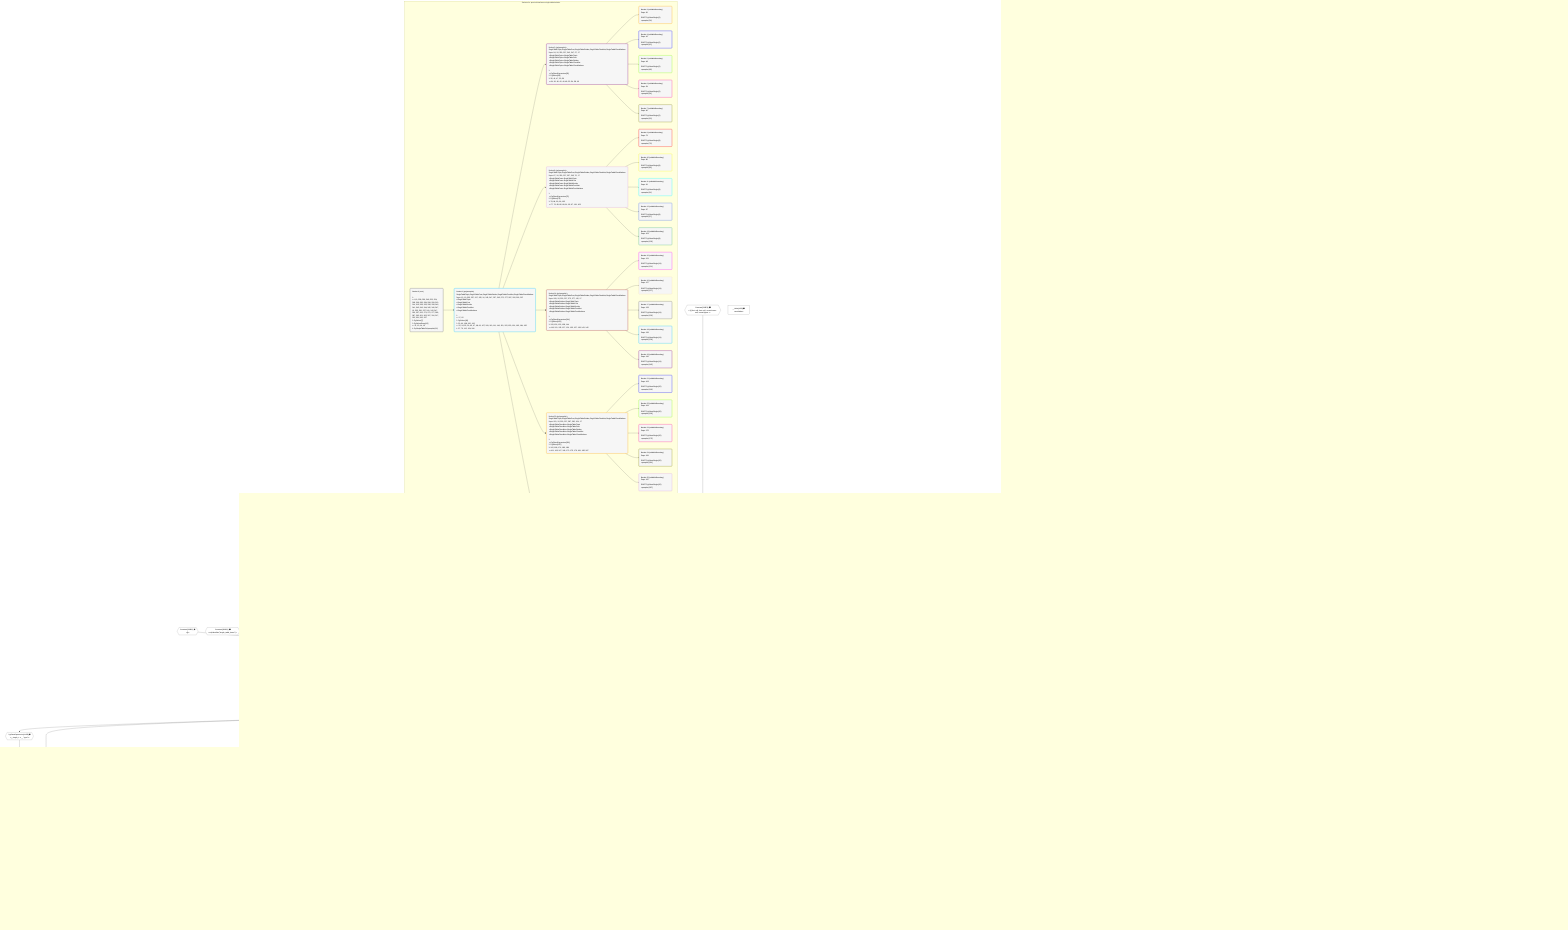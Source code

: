 %%{init: {'themeVariables': { 'fontSize': '12px'}}}%%
graph TD
    classDef path fill:#eee,stroke:#000,color:#000
    classDef plan fill:#fff,stroke-width:1px,color:#000
    classDef itemplan fill:#fff,stroke-width:2px,color:#000
    classDef unbatchedplan fill:#dff,stroke-width:1px,color:#000
    classDef sideeffectplan fill:#fcc,stroke-width:2px,color:#000
    classDef bucket fill:#f6f6f6,color:#000,stroke-width:2px,text-align:left


    %% plan dependencies
    PgSelect7[["PgSelect[7∈0] ➊<br />ᐸsingle_table_itemsᐳ"]]:::plan
    Object10{{"Object[10∈0] ➊<br />ᐸ{pgSettings,withPgClient}ᐳ"}}:::plan
    Constant338{{"Constant[338∈0] ➊<br />ᐸ15ᐳ"}}:::plan
    Lambda233{{"Lambda[233∈0] ➊<br />ᐸcalculateShouldReverseOrderᐳ"}}:::plan
    Access237{{"Access[237∈0] ➊<br />ᐸ236.0ᐳ"}}:::plan
    Lambda332{{"Lambda[332∈0] ➊<br />ᐸcalculateOrderBySQLᐳ"}}:::plan
    Lambda337{{"Lambda[337∈0] ➊<br />ᐸcalculateOrderBySQLᐳ"}}:::plan
    Object10 & Constant338 & Lambda233 & Access237 & Lambda332 & Lambda337 --> PgSelect7
    Object241{{"Object[241∈0] ➊<br />ᐸ{reverse,orders,alias,codec}ᐳ"}}:::plan
    Constant238{{"Constant[238∈0] ➊<br />ᐸ[]ᐳ"}}:::plan
    Constant239{{"Constant[239∈0] ➊<br />ᐸsql.identifier(”people”)ᐳ"}}:::plan
    Constant240{{"Constant[240∈0] ➊<br />ᐸRecordCodec(people)ᐳ"}}:::plan
    Lambda233 & Constant238 & Constant239 & Constant240 --> Object241
    Object256{{"Object[256∈0] ➊<br />ᐸ{reverse,orders,alias,codec}ᐳ"}}:::plan
    Constant253{{"Constant[253∈0] ➊<br />ᐸ[]ᐳ"}}:::plan
    Constant254{{"Constant[254∈0] ➊<br />ᐸsql.identifier(”people”)ᐳ"}}:::plan
    Lambda233 & Constant253 & Constant254 & Constant240 --> Object256
    Object271{{"Object[271∈0] ➊<br />ᐸ{reverse,orders,alias,codec}ᐳ"}}:::plan
    Constant268{{"Constant[268∈0] ➊<br />ᐸ[]ᐳ"}}:::plan
    Constant269{{"Constant[269∈0] ➊<br />ᐸsql.identifier(”people”)ᐳ"}}:::plan
    Lambda233 & Constant268 & Constant269 & Constant240 --> Object271
    Object286{{"Object[286∈0] ➊<br />ᐸ{reverse,orders,alias,codec}ᐳ"}}:::plan
    Constant283{{"Constant[283∈0] ➊<br />ᐸ[]ᐳ"}}:::plan
    Constant284{{"Constant[284∈0] ➊<br />ᐸsql.identifier(”people”)ᐳ"}}:::plan
    Lambda233 & Constant283 & Constant284 & Constant240 --> Object286
    Object301{{"Object[301∈0] ➊<br />ᐸ{reverse,orders,alias,codec}ᐳ"}}:::plan
    Constant298{{"Constant[298∈0] ➊<br />ᐸ[]ᐳ"}}:::plan
    Constant299{{"Constant[299∈0] ➊<br />ᐸsql.identifier(”people”)ᐳ"}}:::plan
    Lambda233 & Constant298 & Constant299 & Constant240 --> Object301
    Object316{{"Object[316∈0] ➊<br />ᐸ{reverse,orders,alias,codec}ᐳ"}}:::plan
    Constant313{{"Constant[313∈0] ➊<br />ᐸ[]ᐳ"}}:::plan
    Constant314{{"Constant[314∈0] ➊<br />ᐸsql.identifier(”single_table_items”)ᐳ"}}:::plan
    Constant315{{"Constant[315∈0] ➊<br />ᐸRecordCodec(single_table_items)ᐳ"}}:::plan
    Lambda233 & Constant313 & Constant314 & Constant315 --> Object316
    Object331{{"Object[331∈0] ➊<br />ᐸ{reverse,orders,alias,codec}ᐳ"}}:::plan
    Constant328{{"Constant[328∈0] ➊<br />ᐸ[]ᐳ"}}:::plan
    Constant329{{"Constant[329∈0] ➊<br />ᐸsql.identifier(”single_table_items”)ᐳ"}}:::plan
    Lambda233 & Constant328 & Constant329 & Constant315 --> Object331
    Access8{{"Access[8∈0] ➊<br />ᐸ2.pgSettingsᐳ"}}:::plan
    Access9{{"Access[9∈0] ➊<br />ᐸ2.withPgClientᐳ"}}:::plan
    Access8 & Access9 --> Object10
    PgSingleTablePolymorphic16["PgSingleTablePolymorphic[16∈0] ➊"]:::plan
    Lambda15{{"Lambda[15∈0] ➊"}}:::plan
    PgSelectSingle13{{"PgSelectSingle[13∈0] ➊<br />ᐸsingle_table_itemsᐳ"}}:::plan
    Lambda15 & PgSelectSingle13 --> PgSingleTablePolymorphic16
    __Value2["__Value[2∈0] ➊<br />ᐸcontextᐳ"]:::plan
    __Value2 --> Access8
    __Value2 --> Access9
    First11{{"First[11∈0] ➊"}}:::plan
    PgSelectRows12[["PgSelectRows[12∈0] ➊"]]:::plan
    PgSelectRows12 --> First11
    PgSelect7 --> PgSelectRows12
    First11 --> PgSelectSingle13
    PgClassExpression14{{"PgClassExpression[14∈0] ➊<br />ᐸ__single_t...s__.”type”ᐳ"}}:::plan
    PgSelectSingle13 --> PgClassExpression14
    PgClassExpression14 --> Lambda15
    Constant339{{"Constant[339∈0] ➊<br />ᐸ§{ first: null, last: null, cursorLower: null, cursorUpper: ᐳ"}}:::plan
    Constant339 --> Lambda233
    Lambda236{{"Lambda[236∈0] ➊<br />ᐸcalculateLimitAndOffsetSQLᐳ"}}:::plan
    Constant340{{"Constant[340∈0] ➊<br />ᐸ§{ first: null, last: null, cursorLower: null, cursorUpper: ᐳ"}}:::plan
    Constant340 --> Lambda236
    Lambda236 --> Access237
    Lambda242{{"Lambda[242∈0] ➊<br />ᐸcalculateOrderBySQLᐳ"}}:::plan
    Object241 --> Lambda242
    Lambda247{{"Lambda[247∈0] ➊<br />ᐸcalculateOrderBySQLᐳ"}}:::plan
    Constant341{{"Constant[341∈0] ➊<br />ᐸ§{ reverse: false, orders: [], alias: sql.identifier(”peopleᐳ"}}:::plan
    Constant341 --> Lambda247
    Lambda257{{"Lambda[257∈0] ➊<br />ᐸcalculateOrderBySQLᐳ"}}:::plan
    Object256 --> Lambda257
    Lambda262{{"Lambda[262∈0] ➊<br />ᐸcalculateOrderBySQLᐳ"}}:::plan
    Constant342{{"Constant[342∈0] ➊<br />ᐸ§{ reverse: false, orders: [], alias: sql.identifier(”peopleᐳ"}}:::plan
    Constant342 --> Lambda262
    Lambda272{{"Lambda[272∈0] ➊<br />ᐸcalculateOrderBySQLᐳ"}}:::plan
    Object271 --> Lambda272
    Lambda277{{"Lambda[277∈0] ➊<br />ᐸcalculateOrderBySQLᐳ"}}:::plan
    Constant343{{"Constant[343∈0] ➊<br />ᐸ§{ reverse: false, orders: [], alias: sql.identifier(”peopleᐳ"}}:::plan
    Constant343 --> Lambda277
    Lambda287{{"Lambda[287∈0] ➊<br />ᐸcalculateOrderBySQLᐳ"}}:::plan
    Object286 --> Lambda287
    Lambda292{{"Lambda[292∈0] ➊<br />ᐸcalculateOrderBySQLᐳ"}}:::plan
    Constant344{{"Constant[344∈0] ➊<br />ᐸ§{ reverse: false, orders: [], alias: sql.identifier(”peopleᐳ"}}:::plan
    Constant344 --> Lambda292
    Lambda302{{"Lambda[302∈0] ➊<br />ᐸcalculateOrderBySQLᐳ"}}:::plan
    Object301 --> Lambda302
    Lambda307{{"Lambda[307∈0] ➊<br />ᐸcalculateOrderBySQLᐳ"}}:::plan
    Constant345{{"Constant[345∈0] ➊<br />ᐸ§{ reverse: false, orders: [], alias: sql.identifier(”peopleᐳ"}}:::plan
    Constant345 --> Lambda307
    Lambda317{{"Lambda[317∈0] ➊<br />ᐸcalculateOrderBySQLᐳ"}}:::plan
    Object316 --> Lambda317
    Lambda322{{"Lambda[322∈0] ➊<br />ᐸcalculateOrderBySQLᐳ"}}:::plan
    Constant346{{"Constant[346∈0] ➊<br />ᐸ§{ reverse: false, orders: [], alias: sql.identifier(”singleᐳ"}}:::plan
    Constant346 --> Lambda322
    Object331 --> Lambda332
    Constant347{{"Constant[347∈0] ➊<br />ᐸ§{ reverse: false, orders: [], alias: sql.identifier(”singleᐳ"}}:::plan
    Constant347 --> Lambda337
    __Value4["__Value[4∈0] ➊<br />ᐸrootValueᐳ"]:::plan
    PgSelect18[["PgSelect[18∈1] ➊<br />ᐸsingle_table_itemsᐳ<br />ᐳSingleTableTopic<br />ᐳSingleTablePost<br />ᐳSingleTableDivider<br />ᐳSingleTableChecklist<br />ᐳSingleTableChecklistItem"]]:::plan
    PgClassExpression17{{"PgClassExpression[17∈1] ➊<br />ᐸ__single_t...parent_id”ᐳ<br />ᐳSingleTableTopic"}}:::plan
    Object10 & PgClassExpression17 & Lambda233 & Access237 & Lambda317 & Lambda322 --> PgSelect18
    PgSingleTablePolymorphic27["PgSingleTablePolymorphic[27∈1] ➊<br />ᐳSingleTableTopic"]:::plan
    Lambda26{{"Lambda[26∈1] ➊"}}:::plan
    PgSelectSingle24{{"PgSelectSingle[24∈1] ➊<br />ᐸsingle_table_itemsᐳ"}}:::plan
    Lambda26 & PgSelectSingle24 --> PgSingleTablePolymorphic27
    PgSingleTablePolymorphic70["PgSingleTablePolymorphic[70∈1] ➊<br />ᐳSingleTablePost"]:::plan
    Lambda69{{"Lambda[69∈1] ➊"}}:::plan
    PgSelectSingle67{{"PgSelectSingle[67∈1] ➊<br />ᐸsingle_table_itemsᐳ"}}:::plan
    Lambda69 & PgSelectSingle67 --> PgSingleTablePolymorphic70
    PgSingleTablePolymorphic112["PgSingleTablePolymorphic[112∈1] ➊<br />ᐳSingleTableDivider"]:::plan
    Lambda111{{"Lambda[111∈1] ➊"}}:::plan
    PgSelectSingle109{{"PgSelectSingle[109∈1] ➊<br />ᐸsingle_table_itemsᐳ"}}:::plan
    Lambda111 & PgSelectSingle109 --> PgSingleTablePolymorphic112
    PgSingleTablePolymorphic154["PgSingleTablePolymorphic[154∈1] ➊<br />ᐳSingleTableChecklist"]:::plan
    Lambda153{{"Lambda[153∈1] ➊"}}:::plan
    PgSelectSingle151{{"PgSelectSingle[151∈1] ➊<br />ᐸsingle_table_itemsᐳ"}}:::plan
    Lambda153 & PgSelectSingle151 --> PgSingleTablePolymorphic154
    PgSingleTablePolymorphic196["PgSingleTablePolymorphic[196∈1] ➊<br />ᐳSingleTableChecklistItem"]:::plan
    Lambda195{{"Lambda[195∈1] ➊"}}:::plan
    PgSelectSingle193{{"PgSelectSingle[193∈1] ➊<br />ᐸsingle_table_itemsᐳ"}}:::plan
    Lambda195 & PgSelectSingle193 --> PgSingleTablePolymorphic196
    PgSelectSingle13 --> PgClassExpression17
    First22{{"First[22∈1] ➊"}}:::plan
    PgSelectRows23[["PgSelectRows[23∈1] ➊<br />ᐳSingleTableTopic"]]:::plan
    PgSelectRows23 --> First22
    PgSelect18 --> PgSelectRows23
    First22 --> PgSelectSingle24
    PgClassExpression25{{"PgClassExpression[25∈1] ➊<br />ᐸ__single_t...s__.”type”ᐳ"}}:::plan
    PgSelectSingle24 --> PgClassExpression25
    PgClassExpression25 --> Lambda26
    PgClassExpression62{{"PgClassExpression[62∈1] ➊<br />ᐸ__single_t...ems__.”id”ᐳ<br />ᐳSingleTableTopic"}}:::plan
    PgSelectSingle13 --> PgClassExpression62
    First65{{"First[65∈1] ➊"}}:::plan
    PgSelectRows66[["PgSelectRows[66∈1] ➊<br />ᐳSingleTablePost"]]:::plan
    PgSelectRows66 --> First65
    PgSelect18 --> PgSelectRows66
    First65 --> PgSelectSingle67
    PgClassExpression68{{"PgClassExpression[68∈1] ➊<br />ᐸ__single_t...s__.”type”ᐳ"}}:::plan
    PgSelectSingle67 --> PgClassExpression68
    PgClassExpression68 --> Lambda69
    First107{{"First[107∈1] ➊"}}:::plan
    PgSelectRows108[["PgSelectRows[108∈1] ➊<br />ᐳSingleTableDivider"]]:::plan
    PgSelectRows108 --> First107
    PgSelect18 --> PgSelectRows108
    First107 --> PgSelectSingle109
    PgClassExpression110{{"PgClassExpression[110∈1] ➊<br />ᐸ__single_t...s__.”type”ᐳ"}}:::plan
    PgSelectSingle109 --> PgClassExpression110
    PgClassExpression110 --> Lambda111
    First149{{"First[149∈1] ➊"}}:::plan
    PgSelectRows150[["PgSelectRows[150∈1] ➊<br />ᐳSingleTableChecklist"]]:::plan
    PgSelectRows150 --> First149
    PgSelect18 --> PgSelectRows150
    First149 --> PgSelectSingle151
    PgClassExpression152{{"PgClassExpression[152∈1] ➊<br />ᐸ__single_t...s__.”type”ᐳ"}}:::plan
    PgSelectSingle151 --> PgClassExpression152
    PgClassExpression152 --> Lambda153
    First191{{"First[191∈1] ➊"}}:::plan
    PgSelectRows192[["PgSelectRows[192∈1] ➊<br />ᐳSingleTableChecklistItem"]]:::plan
    PgSelectRows192 --> First191
    PgSelect18 --> PgSelectRows192
    First191 --> PgSelectSingle193
    PgClassExpression194{{"PgClassExpression[194∈1] ➊<br />ᐸ__single_t...s__.”type”ᐳ"}}:::plan
    PgSelectSingle193 --> PgClassExpression194
    PgClassExpression194 --> Lambda195
    PgSelect30[["PgSelect[30∈2] ➊<br />ᐸpeopleᐳ<br />ᐳSingleTableTopicᐳSingleTableTopic<br />ᐳSingleTableTopicᐳSingleTablePost<br />ᐳSingleTableTopicᐳSingleTableDivider<br />ᐳSingleTableTopicᐳSingleTableChecklist<br />ᐳSingleTableTopicᐳSingleTableChecklistItem"]]:::plan
    PgClassExpression29{{"PgClassExpression[29∈2] ➊<br />ᐸ__single_t...author_id”ᐳ<br />ᐳSingleTableTopicᐳSingleTableTopic"}}:::plan
    Object10 & PgClassExpression29 & Lambda233 & Access237 & Lambda242 & Lambda247 --> PgSelect30
    PgSelectSingle24 --> PgClassExpression29
    First34{{"First[34∈2] ➊"}}:::plan
    PgSelectRows35[["PgSelectRows[35∈2] ➊<br />ᐳSingleTableTopicᐳSingleTableTopic"]]:::plan
    PgSelectRows35 --> First34
    PgSelect30 --> PgSelectRows35
    PgSelectSingle36{{"PgSelectSingle[36∈2] ➊<br />ᐸpeopleᐳ"}}:::plan
    First34 --> PgSelectSingle36
    First40{{"First[40∈2] ➊"}}:::plan
    PgSelectRows41[["PgSelectRows[41∈2] ➊<br />ᐳSingleTableTopicᐳSingleTablePost"]]:::plan
    PgSelectRows41 --> First40
    PgSelect30 --> PgSelectRows41
    PgSelectSingle42{{"PgSelectSingle[42∈2] ➊<br />ᐸpeopleᐳ"}}:::plan
    First40 --> PgSelectSingle42
    First46{{"First[46∈2] ➊"}}:::plan
    PgSelectRows47[["PgSelectRows[47∈2] ➊<br />ᐳSingleTableTopicᐳSingleTableDivider"]]:::plan
    PgSelectRows47 --> First46
    PgSelect30 --> PgSelectRows47
    PgSelectSingle48{{"PgSelectSingle[48∈2] ➊<br />ᐸpeopleᐳ"}}:::plan
    First46 --> PgSelectSingle48
    First52{{"First[52∈2] ➊"}}:::plan
    PgSelectRows53[["PgSelectRows[53∈2] ➊<br />ᐳSingleTableTopicᐳSingleTableChecklist"]]:::plan
    PgSelectRows53 --> First52
    PgSelect30 --> PgSelectRows53
    PgSelectSingle54{{"PgSelectSingle[54∈2] ➊<br />ᐸpeopleᐳ"}}:::plan
    First52 --> PgSelectSingle54
    First58{{"First[58∈2] ➊"}}:::plan
    PgSelectRows59[["PgSelectRows[59∈2] ➊<br />ᐳSingleTableTopicᐳSingleTableChecklistItem"]]:::plan
    PgSelectRows59 --> First58
    PgSelect30 --> PgSelectRows59
    PgSelectSingle60{{"PgSelectSingle[60∈2] ➊<br />ᐸpeopleᐳ"}}:::plan
    First58 --> PgSelectSingle60
    PgClassExpression37{{"PgClassExpression[37∈3] ➊<br />ᐸ__people__.”username”ᐳ"}}:::plan
    PgSelectSingle36 --> PgClassExpression37
    PgClassExpression43{{"PgClassExpression[43∈4] ➊<br />ᐸ__people__.”username”ᐳ"}}:::plan
    PgSelectSingle42 --> PgClassExpression43
    PgClassExpression49{{"PgClassExpression[49∈5] ➊<br />ᐸ__people__.”username”ᐳ"}}:::plan
    PgSelectSingle48 --> PgClassExpression49
    PgClassExpression55{{"PgClassExpression[55∈6] ➊<br />ᐸ__people__.”username”ᐳ"}}:::plan
    PgSelectSingle54 --> PgClassExpression55
    PgClassExpression61{{"PgClassExpression[61∈7] ➊<br />ᐸ__people__.”username”ᐳ"}}:::plan
    PgSelectSingle60 --> PgClassExpression61
    PgSelect73[["PgSelect[73∈8] ➊<br />ᐸpeopleᐳ<br />ᐳSingleTablePostᐳSingleTableTopic<br />ᐳSingleTablePostᐳSingleTablePost<br />ᐳSingleTablePostᐳSingleTableDivider<br />ᐳSingleTablePostᐳSingleTableChecklist<br />ᐳSingleTablePostᐳSingleTableChecklistItem"]]:::plan
    PgClassExpression72{{"PgClassExpression[72∈8] ➊<br />ᐸ__single_t...author_id”ᐳ<br />ᐳSingleTablePostᐳSingleTableTopic"}}:::plan
    Object10 & PgClassExpression72 & Lambda233 & Access237 & Lambda257 & Lambda262 --> PgSelect73
    PgSelectSingle67 --> PgClassExpression72
    First77{{"First[77∈8] ➊"}}:::plan
    PgSelectRows78[["PgSelectRows[78∈8] ➊<br />ᐳSingleTablePostᐳSingleTableTopic"]]:::plan
    PgSelectRows78 --> First77
    PgSelect73 --> PgSelectRows78
    PgSelectSingle79{{"PgSelectSingle[79∈8] ➊<br />ᐸpeopleᐳ"}}:::plan
    First77 --> PgSelectSingle79
    First83{{"First[83∈8] ➊"}}:::plan
    PgSelectRows84[["PgSelectRows[84∈8] ➊<br />ᐳSingleTablePostᐳSingleTablePost"]]:::plan
    PgSelectRows84 --> First83
    PgSelect73 --> PgSelectRows84
    PgSelectSingle85{{"PgSelectSingle[85∈8] ➊<br />ᐸpeopleᐳ"}}:::plan
    First83 --> PgSelectSingle85
    First89{{"First[89∈8] ➊"}}:::plan
    PgSelectRows90[["PgSelectRows[90∈8] ➊<br />ᐳSingleTablePostᐳSingleTableDivider"]]:::plan
    PgSelectRows90 --> First89
    PgSelect73 --> PgSelectRows90
    PgSelectSingle91{{"PgSelectSingle[91∈8] ➊<br />ᐸpeopleᐳ"}}:::plan
    First89 --> PgSelectSingle91
    First95{{"First[95∈8] ➊"}}:::plan
    PgSelectRows96[["PgSelectRows[96∈8] ➊<br />ᐳSingleTablePostᐳSingleTableChecklist"]]:::plan
    PgSelectRows96 --> First95
    PgSelect73 --> PgSelectRows96
    PgSelectSingle97{{"PgSelectSingle[97∈8] ➊<br />ᐸpeopleᐳ"}}:::plan
    First95 --> PgSelectSingle97
    First101{{"First[101∈8] ➊"}}:::plan
    PgSelectRows102[["PgSelectRows[102∈8] ➊<br />ᐳSingleTablePostᐳSingleTableChecklistItem"]]:::plan
    PgSelectRows102 --> First101
    PgSelect73 --> PgSelectRows102
    PgSelectSingle103{{"PgSelectSingle[103∈8] ➊<br />ᐸpeopleᐳ"}}:::plan
    First101 --> PgSelectSingle103
    PgClassExpression80{{"PgClassExpression[80∈9] ➊<br />ᐸ__people__.”username”ᐳ"}}:::plan
    PgSelectSingle79 --> PgClassExpression80
    PgClassExpression86{{"PgClassExpression[86∈10] ➊<br />ᐸ__people__.”username”ᐳ"}}:::plan
    PgSelectSingle85 --> PgClassExpression86
    PgClassExpression92{{"PgClassExpression[92∈11] ➊<br />ᐸ__people__.”username”ᐳ"}}:::plan
    PgSelectSingle91 --> PgClassExpression92
    PgClassExpression98{{"PgClassExpression[98∈12] ➊<br />ᐸ__people__.”username”ᐳ"}}:::plan
    PgSelectSingle97 --> PgClassExpression98
    PgClassExpression104{{"PgClassExpression[104∈13] ➊<br />ᐸ__people__.”username”ᐳ"}}:::plan
    PgSelectSingle103 --> PgClassExpression104
    PgSelect115[["PgSelect[115∈14] ➊<br />ᐸpeopleᐳ<br />ᐳSingleTableDividerᐳSingleTableTopic<br />ᐳSingleTableDividerᐳSingleTablePost<br />ᐳSingleTableDividerᐳSingleTableDivider<br />ᐳSingleTableDividerᐳSingleTableChecklist<br />ᐳSingleTableDividerᐳSingleTableChecklistItem"]]:::plan
    PgClassExpression114{{"PgClassExpression[114∈14] ➊<br />ᐸ__single_t...author_id”ᐳ<br />ᐳSingleTableDividerᐳSingleTableTopic"}}:::plan
    Object10 & PgClassExpression114 & Lambda233 & Access237 & Lambda272 & Lambda277 --> PgSelect115
    PgSelectSingle109 --> PgClassExpression114
    First119{{"First[119∈14] ➊"}}:::plan
    PgSelectRows120[["PgSelectRows[120∈14] ➊<br />ᐳSingleTableDividerᐳSingleTableTopic"]]:::plan
    PgSelectRows120 --> First119
    PgSelect115 --> PgSelectRows120
    PgSelectSingle121{{"PgSelectSingle[121∈14] ➊<br />ᐸpeopleᐳ"}}:::plan
    First119 --> PgSelectSingle121
    First125{{"First[125∈14] ➊"}}:::plan
    PgSelectRows126[["PgSelectRows[126∈14] ➊<br />ᐳSingleTableDividerᐳSingleTablePost"]]:::plan
    PgSelectRows126 --> First125
    PgSelect115 --> PgSelectRows126
    PgSelectSingle127{{"PgSelectSingle[127∈14] ➊<br />ᐸpeopleᐳ"}}:::plan
    First125 --> PgSelectSingle127
    First131{{"First[131∈14] ➊"}}:::plan
    PgSelectRows132[["PgSelectRows[132∈14] ➊<br />ᐳSingleTableDividerᐳSingleTableDivider"]]:::plan
    PgSelectRows132 --> First131
    PgSelect115 --> PgSelectRows132
    PgSelectSingle133{{"PgSelectSingle[133∈14] ➊<br />ᐸpeopleᐳ"}}:::plan
    First131 --> PgSelectSingle133
    First137{{"First[137∈14] ➊"}}:::plan
    PgSelectRows138[["PgSelectRows[138∈14] ➊<br />ᐳSingleTableDividerᐳSingleTableChecklist"]]:::plan
    PgSelectRows138 --> First137
    PgSelect115 --> PgSelectRows138
    PgSelectSingle139{{"PgSelectSingle[139∈14] ➊<br />ᐸpeopleᐳ"}}:::plan
    First137 --> PgSelectSingle139
    First143{{"First[143∈14] ➊"}}:::plan
    PgSelectRows144[["PgSelectRows[144∈14] ➊<br />ᐳSingleTableDividerᐳSingleTableChecklistItem"]]:::plan
    PgSelectRows144 --> First143
    PgSelect115 --> PgSelectRows144
    PgSelectSingle145{{"PgSelectSingle[145∈14] ➊<br />ᐸpeopleᐳ"}}:::plan
    First143 --> PgSelectSingle145
    PgClassExpression122{{"PgClassExpression[122∈15] ➊<br />ᐸ__people__.”username”ᐳ"}}:::plan
    PgSelectSingle121 --> PgClassExpression122
    PgClassExpression128{{"PgClassExpression[128∈16] ➊<br />ᐸ__people__.”username”ᐳ"}}:::plan
    PgSelectSingle127 --> PgClassExpression128
    PgClassExpression134{{"PgClassExpression[134∈17] ➊<br />ᐸ__people__.”username”ᐳ"}}:::plan
    PgSelectSingle133 --> PgClassExpression134
    PgClassExpression140{{"PgClassExpression[140∈18] ➊<br />ᐸ__people__.”username”ᐳ"}}:::plan
    PgSelectSingle139 --> PgClassExpression140
    PgClassExpression146{{"PgClassExpression[146∈19] ➊<br />ᐸ__people__.”username”ᐳ"}}:::plan
    PgSelectSingle145 --> PgClassExpression146
    PgSelect157[["PgSelect[157∈20] ➊<br />ᐸpeopleᐳ<br />ᐳSingleTableChecklistᐳSingleTableTopic<br />ᐳSingleTableChecklistᐳSingleTablePost<br />ᐳSingleTableChecklistᐳSingleTableDivider<br />ᐳSingleTableChecklistᐳSingleTableChecklist<br />ᐳSingleTableChecklistᐳSingleTableChecklistItem"]]:::plan
    PgClassExpression156{{"PgClassExpression[156∈20] ➊<br />ᐸ__single_t...author_id”ᐳ<br />ᐳSingleTableChecklistᐳSingleTableTopic"}}:::plan
    Object10 & PgClassExpression156 & Lambda233 & Access237 & Lambda287 & Lambda292 --> PgSelect157
    PgSelectSingle151 --> PgClassExpression156
    First161{{"First[161∈20] ➊"}}:::plan
    PgSelectRows162[["PgSelectRows[162∈20] ➊<br />ᐳSingleTableChecklistᐳSingleTableTopic"]]:::plan
    PgSelectRows162 --> First161
    PgSelect157 --> PgSelectRows162
    PgSelectSingle163{{"PgSelectSingle[163∈20] ➊<br />ᐸpeopleᐳ"}}:::plan
    First161 --> PgSelectSingle163
    First167{{"First[167∈20] ➊"}}:::plan
    PgSelectRows168[["PgSelectRows[168∈20] ➊<br />ᐳSingleTableChecklistᐳSingleTablePost"]]:::plan
    PgSelectRows168 --> First167
    PgSelect157 --> PgSelectRows168
    PgSelectSingle169{{"PgSelectSingle[169∈20] ➊<br />ᐸpeopleᐳ"}}:::plan
    First167 --> PgSelectSingle169
    First173{{"First[173∈20] ➊"}}:::plan
    PgSelectRows174[["PgSelectRows[174∈20] ➊<br />ᐳSingleTableChecklistᐳSingleTableDivider"]]:::plan
    PgSelectRows174 --> First173
    PgSelect157 --> PgSelectRows174
    PgSelectSingle175{{"PgSelectSingle[175∈20] ➊<br />ᐸpeopleᐳ"}}:::plan
    First173 --> PgSelectSingle175
    First179{{"First[179∈20] ➊"}}:::plan
    PgSelectRows180[["PgSelectRows[180∈20] ➊<br />ᐳSingleTableChecklistᐳSingleTableChecklist"]]:::plan
    PgSelectRows180 --> First179
    PgSelect157 --> PgSelectRows180
    PgSelectSingle181{{"PgSelectSingle[181∈20] ➊<br />ᐸpeopleᐳ"}}:::plan
    First179 --> PgSelectSingle181
    First185{{"First[185∈20] ➊"}}:::plan
    PgSelectRows186[["PgSelectRows[186∈20] ➊<br />ᐳSingleTableChecklistᐳSingleTableChecklistItem"]]:::plan
    PgSelectRows186 --> First185
    PgSelect157 --> PgSelectRows186
    PgSelectSingle187{{"PgSelectSingle[187∈20] ➊<br />ᐸpeopleᐳ"}}:::plan
    First185 --> PgSelectSingle187
    PgClassExpression164{{"PgClassExpression[164∈21] ➊<br />ᐸ__people__.”username”ᐳ"}}:::plan
    PgSelectSingle163 --> PgClassExpression164
    PgClassExpression170{{"PgClassExpression[170∈22] ➊<br />ᐸ__people__.”username”ᐳ"}}:::plan
    PgSelectSingle169 --> PgClassExpression170
    PgClassExpression176{{"PgClassExpression[176∈23] ➊<br />ᐸ__people__.”username”ᐳ"}}:::plan
    PgSelectSingle175 --> PgClassExpression176
    PgClassExpression182{{"PgClassExpression[182∈24] ➊<br />ᐸ__people__.”username”ᐳ"}}:::plan
    PgSelectSingle181 --> PgClassExpression182
    PgClassExpression188{{"PgClassExpression[188∈25] ➊<br />ᐸ__people__.”username”ᐳ"}}:::plan
    PgSelectSingle187 --> PgClassExpression188
    PgSelect199[["PgSelect[199∈26] ➊<br />ᐸpeopleᐳ<br />ᐳSingleTableChecklistItemᐳSingleTableTopic<br />ᐳSingleTableChecklistItemᐳSingleTablePost<br />ᐳSingleTableChecklistItemᐳSingleTableDivider<br />ᐳSingleTableChecklistItemᐳSingleTableChecklist<br />ᐳSingleTableChecklistItemᐳSingleTableChecklistItem"]]:::plan
    PgClassExpression198{{"PgClassExpression[198∈26] ➊<br />ᐸ__single_t...author_id”ᐳ<br />ᐳSingleTableChecklistItemᐳSingleTableTopic"}}:::plan
    Object10 & PgClassExpression198 & Lambda233 & Access237 & Lambda302 & Lambda307 --> PgSelect199
    PgSelectSingle193 --> PgClassExpression198
    First203{{"First[203∈26] ➊"}}:::plan
    PgSelectRows204[["PgSelectRows[204∈26] ➊<br />ᐳSingleTableChecklistItemᐳSingleTableTopic"]]:::plan
    PgSelectRows204 --> First203
    PgSelect199 --> PgSelectRows204
    PgSelectSingle205{{"PgSelectSingle[205∈26] ➊<br />ᐸpeopleᐳ"}}:::plan
    First203 --> PgSelectSingle205
    First209{{"First[209∈26] ➊"}}:::plan
    PgSelectRows210[["PgSelectRows[210∈26] ➊<br />ᐳSingleTableChecklistItemᐳSingleTablePost"]]:::plan
    PgSelectRows210 --> First209
    PgSelect199 --> PgSelectRows210
    PgSelectSingle211{{"PgSelectSingle[211∈26] ➊<br />ᐸpeopleᐳ"}}:::plan
    First209 --> PgSelectSingle211
    First215{{"First[215∈26] ➊"}}:::plan
    PgSelectRows216[["PgSelectRows[216∈26] ➊<br />ᐳSingleTableChecklistItemᐳSingleTableDivider"]]:::plan
    PgSelectRows216 --> First215
    PgSelect199 --> PgSelectRows216
    PgSelectSingle217{{"PgSelectSingle[217∈26] ➊<br />ᐸpeopleᐳ"}}:::plan
    First215 --> PgSelectSingle217
    First221{{"First[221∈26] ➊"}}:::plan
    PgSelectRows222[["PgSelectRows[222∈26] ➊<br />ᐳSingleTableChecklistItemᐳSingleTableChecklist"]]:::plan
    PgSelectRows222 --> First221
    PgSelect199 --> PgSelectRows222
    PgSelectSingle223{{"PgSelectSingle[223∈26] ➊<br />ᐸpeopleᐳ"}}:::plan
    First221 --> PgSelectSingle223
    First227{{"First[227∈26] ➊"}}:::plan
    PgSelectRows228[["PgSelectRows[228∈26] ➊<br />ᐳSingleTableChecklistItemᐳSingleTableChecklistItem"]]:::plan
    PgSelectRows228 --> First227
    PgSelect199 --> PgSelectRows228
    PgSelectSingle229{{"PgSelectSingle[229∈26] ➊<br />ᐸpeopleᐳ"}}:::plan
    First227 --> PgSelectSingle229
    PgClassExpression206{{"PgClassExpression[206∈27] ➊<br />ᐸ__people__.”username”ᐳ"}}:::plan
    PgSelectSingle205 --> PgClassExpression206
    PgClassExpression212{{"PgClassExpression[212∈28] ➊<br />ᐸ__people__.”username”ᐳ"}}:::plan
    PgSelectSingle211 --> PgClassExpression212
    PgClassExpression218{{"PgClassExpression[218∈29] ➊<br />ᐸ__people__.”username”ᐳ"}}:::plan
    PgSelectSingle217 --> PgClassExpression218
    PgClassExpression224{{"PgClassExpression[224∈30] ➊<br />ᐸ__people__.”username”ᐳ"}}:::plan
    PgSelectSingle223 --> PgClassExpression224
    PgClassExpression230{{"PgClassExpression[230∈31] ➊<br />ᐸ__people__.”username”ᐳ"}}:::plan
    PgSelectSingle229 --> PgClassExpression230

    %% define steps

    subgraph "Buckets for queries/interfaces-single-table/relation"
    Bucket0("Bucket 0 (root)<br /><br />1: <br />ᐳ: 8, 9, 238, 239, 240, 253, 254, 268, 269, 283, 284, 298, 299, 313, 314, 315, 328, 329, 338, 339, 340, 341, 342, 343, 344, 345, 346, 347, 10, 233, 236, 237, 241, 242, 247, 256, 257, 262, 271, 272, 277, 286, 287, 292, 301, 302, 307, 316, 317, 322, 331, 332, 337<br />2: PgSelect[7]<br />3: PgSelectRows[12]<br />ᐳ: 11, 13, 14, 15<br />4: PgSingleTablePolymorphic[16]"):::bucket
    classDef bucket0 stroke:#696969
    class Bucket0,__Value2,__Value4,PgSelect7,Access8,Access9,Object10,First11,PgSelectRows12,PgSelectSingle13,PgClassExpression14,Lambda15,PgSingleTablePolymorphic16,Lambda233,Lambda236,Access237,Constant238,Constant239,Constant240,Object241,Lambda242,Lambda247,Constant253,Constant254,Object256,Lambda257,Lambda262,Constant268,Constant269,Object271,Lambda272,Lambda277,Constant283,Constant284,Object286,Lambda287,Lambda292,Constant298,Constant299,Object301,Lambda302,Lambda307,Constant313,Constant314,Constant315,Object316,Lambda317,Lambda322,Constant328,Constant329,Object331,Lambda332,Lambda337,Constant338,Constant339,Constant340,Constant341,Constant342,Constant343,Constant344,Constant345,Constant346,Constant347 bucket0
    Bucket1("Bucket 1 (polymorphic)<br />SingleTableTopic,SingleTablePost,SingleTableDivider,SingleTableChecklist,SingleTableChecklistItem<br />Deps: 13, 10, 233, 237, 317, 322, 16, 242, 247, 257, 262, 272, 277, 287, 292, 302, 307<br />ᐳSingleTableTopic<br />ᐳSingleTablePost<br />ᐳSingleTableDivider<br />ᐳSingleTableChecklist<br />ᐳSingleTableChecklistItem<br /><br />1: <br />ᐳ: 17, 62<br />2: PgSelect[18]<br />3: 23, 66, 108, 150, 192<br />ᐳ: 22, 24, 25, 26, 65, 67, 68, 69, 107, 109, 110, 111, 149, 151, 152, 153, 191, 193, 194, 195<br />4: 27, 70, 112, 154, 196"):::bucket
    classDef bucket1 stroke:#00bfff
    class Bucket1,PgClassExpression17,PgSelect18,First22,PgSelectRows23,PgSelectSingle24,PgClassExpression25,Lambda26,PgSingleTablePolymorphic27,PgClassExpression62,First65,PgSelectRows66,PgSelectSingle67,PgClassExpression68,Lambda69,PgSingleTablePolymorphic70,First107,PgSelectRows108,PgSelectSingle109,PgClassExpression110,Lambda111,PgSingleTablePolymorphic112,First149,PgSelectRows150,PgSelectSingle151,PgClassExpression152,Lambda153,PgSingleTablePolymorphic154,First191,PgSelectRows192,PgSelectSingle193,PgClassExpression194,Lambda195,PgSingleTablePolymorphic196 bucket1
    Bucket2("Bucket 2 (polymorphic)<br />SingleTableTopic,SingleTablePost,SingleTableDivider,SingleTableChecklist,SingleTableChecklistItem<br />Deps: 24, 10, 233, 237, 242, 247, 27, 17<br />ᐳSingleTableTopicᐳSingleTableTopic<br />ᐳSingleTableTopicᐳSingleTablePost<br />ᐳSingleTableTopicᐳSingleTableDivider<br />ᐳSingleTableTopicᐳSingleTableChecklist<br />ᐳSingleTableTopicᐳSingleTableChecklistItem<br /><br />1: <br />ᐳ: PgClassExpression[29]<br />2: PgSelect[30]<br />3: 35, 41, 47, 53, 59<br />ᐳ: 34, 36, 40, 42, 46, 48, 52, 54, 58, 60"):::bucket
    classDef bucket2 stroke:#7f007f
    class Bucket2,PgClassExpression29,PgSelect30,First34,PgSelectRows35,PgSelectSingle36,First40,PgSelectRows41,PgSelectSingle42,First46,PgSelectRows47,PgSelectSingle48,First52,PgSelectRows53,PgSelectSingle54,First58,PgSelectRows59,PgSelectSingle60 bucket2
    Bucket3("Bucket 3 (nullableBoundary)<br />Deps: 36<br /><br />ROOT PgSelectSingle{2}ᐸpeopleᐳ[36]"):::bucket
    classDef bucket3 stroke:#ffa500
    class Bucket3,PgClassExpression37 bucket3
    Bucket4("Bucket 4 (nullableBoundary)<br />Deps: 42<br /><br />ROOT PgSelectSingle{2}ᐸpeopleᐳ[42]"):::bucket
    classDef bucket4 stroke:#0000ff
    class Bucket4,PgClassExpression43 bucket4
    Bucket5("Bucket 5 (nullableBoundary)<br />Deps: 48<br /><br />ROOT PgSelectSingle{2}ᐸpeopleᐳ[48]"):::bucket
    classDef bucket5 stroke:#7fff00
    class Bucket5,PgClassExpression49 bucket5
    Bucket6("Bucket 6 (nullableBoundary)<br />Deps: 54<br /><br />ROOT PgSelectSingle{2}ᐸpeopleᐳ[54]"):::bucket
    classDef bucket6 stroke:#ff1493
    class Bucket6,PgClassExpression55 bucket6
    Bucket7("Bucket 7 (nullableBoundary)<br />Deps: 60<br /><br />ROOT PgSelectSingle{2}ᐸpeopleᐳ[60]"):::bucket
    classDef bucket7 stroke:#808000
    class Bucket7,PgClassExpression61 bucket7
    Bucket8("Bucket 8 (polymorphic)<br />SingleTableTopic,SingleTablePost,SingleTableDivider,SingleTableChecklist,SingleTableChecklistItem<br />Deps: 67, 10, 233, 237, 257, 262, 70, 17<br />ᐳSingleTablePostᐳSingleTableTopic<br />ᐳSingleTablePostᐳSingleTablePost<br />ᐳSingleTablePostᐳSingleTableDivider<br />ᐳSingleTablePostᐳSingleTableChecklist<br />ᐳSingleTablePostᐳSingleTableChecklistItem<br /><br />1: <br />ᐳ: PgClassExpression[72]<br />2: PgSelect[73]<br />3: 78, 84, 90, 96, 102<br />ᐳ: 77, 79, 83, 85, 89, 91, 95, 97, 101, 103"):::bucket
    classDef bucket8 stroke:#dda0dd
    class Bucket8,PgClassExpression72,PgSelect73,First77,PgSelectRows78,PgSelectSingle79,First83,PgSelectRows84,PgSelectSingle85,First89,PgSelectRows90,PgSelectSingle91,First95,PgSelectRows96,PgSelectSingle97,First101,PgSelectRows102,PgSelectSingle103 bucket8
    Bucket9("Bucket 9 (nullableBoundary)<br />Deps: 79<br /><br />ROOT PgSelectSingle{8}ᐸpeopleᐳ[79]"):::bucket
    classDef bucket9 stroke:#ff0000
    class Bucket9,PgClassExpression80 bucket9
    Bucket10("Bucket 10 (nullableBoundary)<br />Deps: 85<br /><br />ROOT PgSelectSingle{8}ᐸpeopleᐳ[85]"):::bucket
    classDef bucket10 stroke:#ffff00
    class Bucket10,PgClassExpression86 bucket10
    Bucket11("Bucket 11 (nullableBoundary)<br />Deps: 91<br /><br />ROOT PgSelectSingle{8}ᐸpeopleᐳ[91]"):::bucket
    classDef bucket11 stroke:#00ffff
    class Bucket11,PgClassExpression92 bucket11
    Bucket12("Bucket 12 (nullableBoundary)<br />Deps: 97<br /><br />ROOT PgSelectSingle{8}ᐸpeopleᐳ[97]"):::bucket
    classDef bucket12 stroke:#4169e1
    class Bucket12,PgClassExpression98 bucket12
    Bucket13("Bucket 13 (nullableBoundary)<br />Deps: 103<br /><br />ROOT PgSelectSingle{8}ᐸpeopleᐳ[103]"):::bucket
    classDef bucket13 stroke:#3cb371
    class Bucket13,PgClassExpression104 bucket13
    Bucket14("Bucket 14 (polymorphic)<br />SingleTableTopic,SingleTablePost,SingleTableDivider,SingleTableChecklist,SingleTableChecklistItem<br />Deps: 109, 10, 233, 237, 272, 277, 112, 17<br />ᐳSingleTableDividerᐳSingleTableTopic<br />ᐳSingleTableDividerᐳSingleTablePost<br />ᐳSingleTableDividerᐳSingleTableDivider<br />ᐳSingleTableDividerᐳSingleTableChecklist<br />ᐳSingleTableDividerᐳSingleTableChecklistItem<br /><br />1: <br />ᐳ: PgClassExpression[114]<br />2: PgSelect[115]<br />3: 120, 126, 132, 138, 144<br />ᐳ: 119, 121, 125, 127, 131, 133, 137, 139, 143, 145"):::bucket
    classDef bucket14 stroke:#a52a2a
    class Bucket14,PgClassExpression114,PgSelect115,First119,PgSelectRows120,PgSelectSingle121,First125,PgSelectRows126,PgSelectSingle127,First131,PgSelectRows132,PgSelectSingle133,First137,PgSelectRows138,PgSelectSingle139,First143,PgSelectRows144,PgSelectSingle145 bucket14
    Bucket15("Bucket 15 (nullableBoundary)<br />Deps: 121<br /><br />ROOT PgSelectSingle{14}ᐸpeopleᐳ[121]"):::bucket
    classDef bucket15 stroke:#ff00ff
    class Bucket15,PgClassExpression122 bucket15
    Bucket16("Bucket 16 (nullableBoundary)<br />Deps: 127<br /><br />ROOT PgSelectSingle{14}ᐸpeopleᐳ[127]"):::bucket
    classDef bucket16 stroke:#f5deb3
    class Bucket16,PgClassExpression128 bucket16
    Bucket17("Bucket 17 (nullableBoundary)<br />Deps: 133<br /><br />ROOT PgSelectSingle{14}ᐸpeopleᐳ[133]"):::bucket
    classDef bucket17 stroke:#696969
    class Bucket17,PgClassExpression134 bucket17
    Bucket18("Bucket 18 (nullableBoundary)<br />Deps: 139<br /><br />ROOT PgSelectSingle{14}ᐸpeopleᐳ[139]"):::bucket
    classDef bucket18 stroke:#00bfff
    class Bucket18,PgClassExpression140 bucket18
    Bucket19("Bucket 19 (nullableBoundary)<br />Deps: 145<br /><br />ROOT PgSelectSingle{14}ᐸpeopleᐳ[145]"):::bucket
    classDef bucket19 stroke:#7f007f
    class Bucket19,PgClassExpression146 bucket19
    Bucket20("Bucket 20 (polymorphic)<br />SingleTableTopic,SingleTablePost,SingleTableDivider,SingleTableChecklist,SingleTableChecklistItem<br />Deps: 151, 10, 233, 237, 287, 292, 154, 17<br />ᐳSingleTableChecklistᐳSingleTableTopic<br />ᐳSingleTableChecklistᐳSingleTablePost<br />ᐳSingleTableChecklistᐳSingleTableDivider<br />ᐳSingleTableChecklistᐳSingleTableChecklist<br />ᐳSingleTableChecklistᐳSingleTableChecklistItem<br /><br />1: <br />ᐳ: PgClassExpression[156]<br />2: PgSelect[157]<br />3: 162, 168, 174, 180, 186<br />ᐳ: 161, 163, 167, 169, 173, 175, 179, 181, 185, 187"):::bucket
    classDef bucket20 stroke:#ffa500
    class Bucket20,PgClassExpression156,PgSelect157,First161,PgSelectRows162,PgSelectSingle163,First167,PgSelectRows168,PgSelectSingle169,First173,PgSelectRows174,PgSelectSingle175,First179,PgSelectRows180,PgSelectSingle181,First185,PgSelectRows186,PgSelectSingle187 bucket20
    Bucket21("Bucket 21 (nullableBoundary)<br />Deps: 163<br /><br />ROOT PgSelectSingle{20}ᐸpeopleᐳ[163]"):::bucket
    classDef bucket21 stroke:#0000ff
    class Bucket21,PgClassExpression164 bucket21
    Bucket22("Bucket 22 (nullableBoundary)<br />Deps: 169<br /><br />ROOT PgSelectSingle{20}ᐸpeopleᐳ[169]"):::bucket
    classDef bucket22 stroke:#7fff00
    class Bucket22,PgClassExpression170 bucket22
    Bucket23("Bucket 23 (nullableBoundary)<br />Deps: 175<br /><br />ROOT PgSelectSingle{20}ᐸpeopleᐳ[175]"):::bucket
    classDef bucket23 stroke:#ff1493
    class Bucket23,PgClassExpression176 bucket23
    Bucket24("Bucket 24 (nullableBoundary)<br />Deps: 181<br /><br />ROOT PgSelectSingle{20}ᐸpeopleᐳ[181]"):::bucket
    classDef bucket24 stroke:#808000
    class Bucket24,PgClassExpression182 bucket24
    Bucket25("Bucket 25 (nullableBoundary)<br />Deps: 187<br /><br />ROOT PgSelectSingle{20}ᐸpeopleᐳ[187]"):::bucket
    classDef bucket25 stroke:#dda0dd
    class Bucket25,PgClassExpression188 bucket25
    Bucket26("Bucket 26 (polymorphic)<br />SingleTableTopic,SingleTablePost,SingleTableDivider,SingleTableChecklist,SingleTableChecklistItem<br />Deps: 193, 10, 233, 237, 302, 307, 196, 17<br />ᐳSingleTableChecklistItemᐳSingleTableTopic<br />ᐳSingleTableChecklistItemᐳSingleTablePost<br />ᐳSingleTableChecklistItemᐳSingleTableDivider<br />ᐳSingleTableChecklistItemᐳSingleTableChecklist<br />ᐳSingleTableChecklistItemᐳSingleTableChecklistItem<br /><br />1: <br />ᐳ: PgClassExpression[198]<br />2: PgSelect[199]<br />3: 204, 210, 216, 222, 228<br />ᐳ: 203, 205, 209, 211, 215, 217, 221, 223, 227, 229"):::bucket
    classDef bucket26 stroke:#ff0000
    class Bucket26,PgClassExpression198,PgSelect199,First203,PgSelectRows204,PgSelectSingle205,First209,PgSelectRows210,PgSelectSingle211,First215,PgSelectRows216,PgSelectSingle217,First221,PgSelectRows222,PgSelectSingle223,First227,PgSelectRows228,PgSelectSingle229 bucket26
    Bucket27("Bucket 27 (nullableBoundary)<br />Deps: 205<br /><br />ROOT PgSelectSingle{26}ᐸpeopleᐳ[205]"):::bucket
    classDef bucket27 stroke:#ffff00
    class Bucket27,PgClassExpression206 bucket27
    Bucket28("Bucket 28 (nullableBoundary)<br />Deps: 211<br /><br />ROOT PgSelectSingle{26}ᐸpeopleᐳ[211]"):::bucket
    classDef bucket28 stroke:#00ffff
    class Bucket28,PgClassExpression212 bucket28
    Bucket29("Bucket 29 (nullableBoundary)<br />Deps: 217<br /><br />ROOT PgSelectSingle{26}ᐸpeopleᐳ[217]"):::bucket
    classDef bucket29 stroke:#4169e1
    class Bucket29,PgClassExpression218 bucket29
    Bucket30("Bucket 30 (nullableBoundary)<br />Deps: 223<br /><br />ROOT PgSelectSingle{26}ᐸpeopleᐳ[223]"):::bucket
    classDef bucket30 stroke:#3cb371
    class Bucket30,PgClassExpression224 bucket30
    Bucket31("Bucket 31 (nullableBoundary)<br />Deps: 229<br /><br />ROOT PgSelectSingle{26}ᐸpeopleᐳ[229]"):::bucket
    classDef bucket31 stroke:#a52a2a
    class Bucket31,PgClassExpression230 bucket31
    Bucket0 --> Bucket1
    Bucket1 --> Bucket2 & Bucket8 & Bucket14 & Bucket20 & Bucket26
    Bucket2 --> Bucket3 & Bucket4 & Bucket5 & Bucket6 & Bucket7
    Bucket8 --> Bucket9 & Bucket10 & Bucket11 & Bucket12 & Bucket13
    Bucket14 --> Bucket15 & Bucket16 & Bucket17 & Bucket18 & Bucket19
    Bucket20 --> Bucket21 & Bucket22 & Bucket23 & Bucket24 & Bucket25
    Bucket26 --> Bucket27 & Bucket28 & Bucket29 & Bucket30 & Bucket31
    end